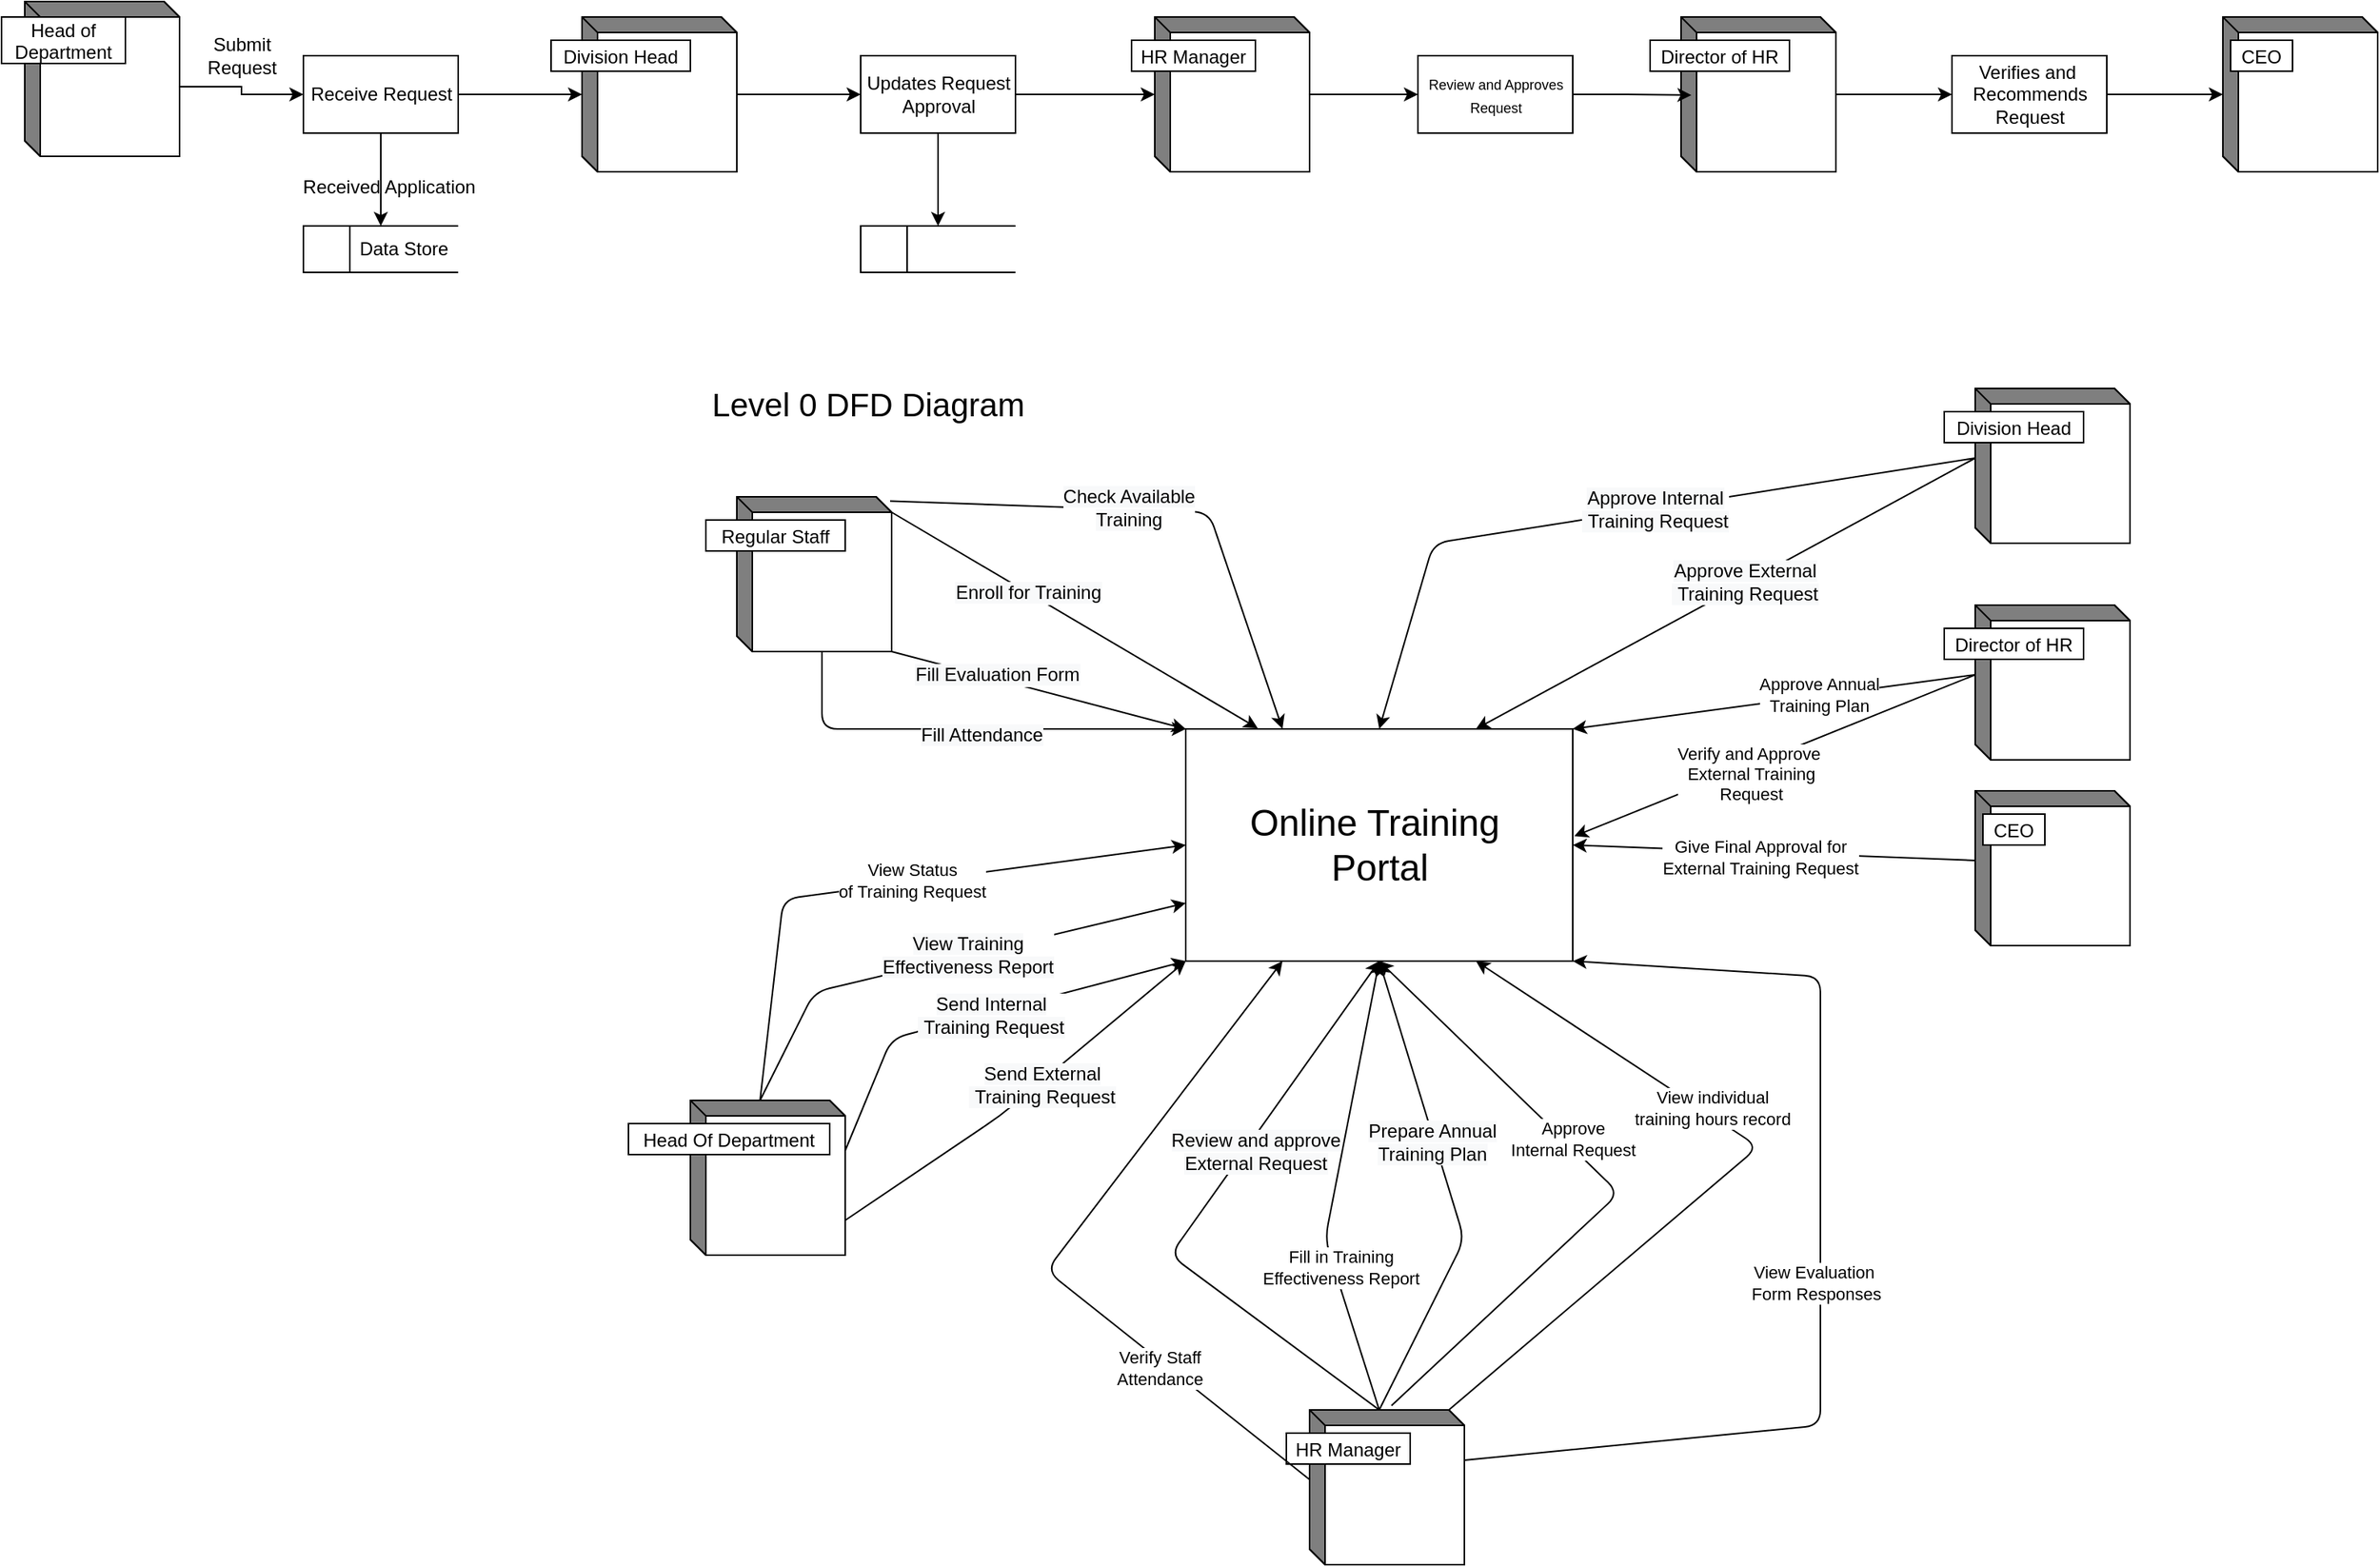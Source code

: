 <mxfile version="14.5.3" type="github">
  <diagram id="k6v7SNn6R5cbtLQKh57G" name="Page-1">
    <mxGraphModel dx="2523" dy="878" grid="1" gridSize="10" guides="1" tooltips="1" connect="1" arrows="1" fold="1" page="1" pageScale="1" pageWidth="850" pageHeight="1100" math="0" shadow="0">
      <root>
        <mxCell id="0" />
        <mxCell id="1" parent="0" />
        <mxCell id="owvocZtWML4od7lgdQ8R-1" value="" style="html=1;dashed=0;whitespace=wrap;shape=mxgraph.dfd.dataStoreID;align=left;spacingLeft=3;points=[[0,0],[0.5,0],[1,0],[0,0.5],[1,0.5],[0,1],[0.5,1],[1,1]];" vertex="1" parent="1">
          <mxGeometry x="110" y="415" width="100" height="30" as="geometry" />
        </mxCell>
        <mxCell id="owvocZtWML4od7lgdQ8R-15" style="edgeStyle=orthogonalEdgeStyle;rounded=0;orthogonalLoop=1;jettySize=auto;html=1;exitX=0;exitY=0;exitDx=100;exitDy=55;exitPerimeter=0;" edge="1" parent="1" source="owvocZtWML4od7lgdQ8R-2" target="owvocZtWML4od7lgdQ8R-4">
          <mxGeometry relative="1" as="geometry" />
        </mxCell>
        <mxCell id="owvocZtWML4od7lgdQ8R-2" value="" style="html=1;dashed=0;whitespace=wrap;shape=mxgraph.dfd.externalEntity" vertex="1" parent="1">
          <mxGeometry x="-70" y="270" width="100" height="100" as="geometry" />
        </mxCell>
        <mxCell id="owvocZtWML4od7lgdQ8R-3" value="Head of &#xa;Department" style="autosize=1;part=1;resizable=0;strokeColor=inherit;fillColor=inherit;gradientColor=inherit;" vertex="1" parent="owvocZtWML4od7lgdQ8R-2">
          <mxGeometry width="80" height="30" relative="1" as="geometry">
            <mxPoint x="-15" y="10" as="offset" />
          </mxGeometry>
        </mxCell>
        <mxCell id="owvocZtWML4od7lgdQ8R-16" style="edgeStyle=orthogonalEdgeStyle;rounded=0;orthogonalLoop=1;jettySize=auto;html=1;" edge="1" parent="1" source="owvocZtWML4od7lgdQ8R-4" target="owvocZtWML4od7lgdQ8R-5">
          <mxGeometry relative="1" as="geometry" />
        </mxCell>
        <mxCell id="owvocZtWML4od7lgdQ8R-27" style="edgeStyle=orthogonalEdgeStyle;rounded=0;orthogonalLoop=1;jettySize=auto;html=1;entryX=0.5;entryY=0;entryDx=0;entryDy=0;" edge="1" parent="1" source="owvocZtWML4od7lgdQ8R-4" target="owvocZtWML4od7lgdQ8R-1">
          <mxGeometry relative="1" as="geometry" />
        </mxCell>
        <mxCell id="owvocZtWML4od7lgdQ8R-4" value="Receive Request" style="html=1;dashed=0;whitespace=wrap;" vertex="1" parent="1">
          <mxGeometry x="110" y="305" width="100" height="50" as="geometry" />
        </mxCell>
        <mxCell id="owvocZtWML4od7lgdQ8R-18" style="edgeStyle=orthogonalEdgeStyle;rounded=0;orthogonalLoop=1;jettySize=auto;html=1;entryX=0;entryY=0.5;entryDx=0;entryDy=0;" edge="1" parent="1" source="owvocZtWML4od7lgdQ8R-5" target="owvocZtWML4od7lgdQ8R-13">
          <mxGeometry relative="1" as="geometry" />
        </mxCell>
        <mxCell id="owvocZtWML4od7lgdQ8R-5" value="" style="html=1;dashed=0;whitespace=wrap;shape=mxgraph.dfd.externalEntity" vertex="1" parent="1">
          <mxGeometry x="290" y="280" width="100" height="100" as="geometry" />
        </mxCell>
        <mxCell id="owvocZtWML4od7lgdQ8R-6" value="Division Head" style="autosize=1;part=1;resizable=0;strokeColor=inherit;fillColor=inherit;gradientColor=inherit;" vertex="1" parent="owvocZtWML4od7lgdQ8R-5">
          <mxGeometry width="90" height="20" relative="1" as="geometry">
            <mxPoint x="-20" y="15" as="offset" />
          </mxGeometry>
        </mxCell>
        <mxCell id="owvocZtWML4od7lgdQ8R-20" style="edgeStyle=orthogonalEdgeStyle;rounded=0;orthogonalLoop=1;jettySize=auto;html=1;entryX=0;entryY=0.5;entryDx=0;entryDy=0;" edge="1" parent="1" source="owvocZtWML4od7lgdQ8R-7" target="owvocZtWML4od7lgdQ8R-14">
          <mxGeometry relative="1" as="geometry" />
        </mxCell>
        <mxCell id="owvocZtWML4od7lgdQ8R-7" value="" style="html=1;dashed=0;whitespace=wrap;shape=mxgraph.dfd.externalEntity" vertex="1" parent="1">
          <mxGeometry x="660" y="280" width="100" height="100" as="geometry" />
        </mxCell>
        <mxCell id="owvocZtWML4od7lgdQ8R-8" value="HR Manager" style="autosize=1;part=1;resizable=0;strokeColor=inherit;fillColor=inherit;gradientColor=inherit;" vertex="1" parent="owvocZtWML4od7lgdQ8R-7">
          <mxGeometry width="80" height="20" relative="1" as="geometry">
            <mxPoint x="-15" y="15" as="offset" />
          </mxGeometry>
        </mxCell>
        <mxCell id="owvocZtWML4od7lgdQ8R-24" style="edgeStyle=orthogonalEdgeStyle;rounded=0;orthogonalLoop=1;jettySize=auto;html=1;entryX=0;entryY=0.5;entryDx=0;entryDy=0;" edge="1" parent="1" source="owvocZtWML4od7lgdQ8R-9" target="owvocZtWML4od7lgdQ8R-23">
          <mxGeometry relative="1" as="geometry" />
        </mxCell>
        <mxCell id="owvocZtWML4od7lgdQ8R-9" value="" style="html=1;dashed=0;whitespace=wrap;shape=mxgraph.dfd.externalEntity" vertex="1" parent="1">
          <mxGeometry x="1000" y="280" width="100" height="100" as="geometry" />
        </mxCell>
        <mxCell id="owvocZtWML4od7lgdQ8R-10" value="Director of HR" style="autosize=1;part=1;resizable=0;strokeColor=inherit;fillColor=inherit;gradientColor=inherit;" vertex="1" parent="owvocZtWML4od7lgdQ8R-9">
          <mxGeometry width="90" height="20" relative="1" as="geometry">
            <mxPoint x="-20" y="15" as="offset" />
          </mxGeometry>
        </mxCell>
        <mxCell id="owvocZtWML4od7lgdQ8R-11" value="" style="html=1;dashed=0;whitespace=wrap;shape=mxgraph.dfd.externalEntity" vertex="1" parent="1">
          <mxGeometry x="1350" y="280" width="100" height="100" as="geometry" />
        </mxCell>
        <mxCell id="owvocZtWML4od7lgdQ8R-12" value="CEO" style="autosize=1;part=1;resizable=0;strokeColor=inherit;fillColor=inherit;gradientColor=inherit;" vertex="1" parent="owvocZtWML4od7lgdQ8R-11">
          <mxGeometry width="40" height="20" relative="1" as="geometry">
            <mxPoint x="5" y="15" as="offset" />
          </mxGeometry>
        </mxCell>
        <mxCell id="owvocZtWML4od7lgdQ8R-19" style="edgeStyle=orthogonalEdgeStyle;rounded=0;orthogonalLoop=1;jettySize=auto;html=1;" edge="1" parent="1" source="owvocZtWML4od7lgdQ8R-13" target="owvocZtWML4od7lgdQ8R-7">
          <mxGeometry relative="1" as="geometry" />
        </mxCell>
        <mxCell id="owvocZtWML4od7lgdQ8R-29" style="edgeStyle=orthogonalEdgeStyle;rounded=0;orthogonalLoop=1;jettySize=auto;html=1;entryX=0.5;entryY=0;entryDx=0;entryDy=0;" edge="1" parent="1" source="owvocZtWML4od7lgdQ8R-13" target="owvocZtWML4od7lgdQ8R-28">
          <mxGeometry relative="1" as="geometry" />
        </mxCell>
        <mxCell id="owvocZtWML4od7lgdQ8R-13" value="Updates Request &lt;br&gt;Approval" style="html=1;dashed=0;whitespace=wrap;" vertex="1" parent="1">
          <mxGeometry x="470" y="305" width="100" height="50" as="geometry" />
        </mxCell>
        <mxCell id="owvocZtWML4od7lgdQ8R-21" style="edgeStyle=orthogonalEdgeStyle;rounded=0;orthogonalLoop=1;jettySize=auto;html=1;entryX=0.067;entryY=0.505;entryDx=0;entryDy=0;entryPerimeter=0;" edge="1" parent="1" source="owvocZtWML4od7lgdQ8R-14" target="owvocZtWML4od7lgdQ8R-9">
          <mxGeometry relative="1" as="geometry" />
        </mxCell>
        <mxCell id="owvocZtWML4od7lgdQ8R-14" value="&lt;font style=&quot;font-size: 9px&quot;&gt;Review and Approves&lt;br&gt;Request&lt;/font&gt;" style="html=1;dashed=0;whitespace=wrap;" vertex="1" parent="1">
          <mxGeometry x="830" y="305" width="100" height="50" as="geometry" />
        </mxCell>
        <mxCell id="owvocZtWML4od7lgdQ8R-17" value="Submit&lt;br&gt;Request" style="text;html=1;align=center;verticalAlign=middle;resizable=0;points=[];autosize=1;" vertex="1" parent="1">
          <mxGeometry x="40" y="290" width="60" height="30" as="geometry" />
        </mxCell>
        <mxCell id="owvocZtWML4od7lgdQ8R-25" style="edgeStyle=orthogonalEdgeStyle;rounded=0;orthogonalLoop=1;jettySize=auto;html=1;" edge="1" parent="1" source="owvocZtWML4od7lgdQ8R-23" target="owvocZtWML4od7lgdQ8R-11">
          <mxGeometry relative="1" as="geometry" />
        </mxCell>
        <mxCell id="owvocZtWML4od7lgdQ8R-23" value="Verifies and&amp;nbsp;&lt;br&gt;Recommends&lt;br&gt;Request" style="html=1;dashed=0;whitespace=wrap;" vertex="1" parent="1">
          <mxGeometry x="1175" y="305" width="100" height="50" as="geometry" />
        </mxCell>
        <mxCell id="owvocZtWML4od7lgdQ8R-26" value="Data Store" style="text;html=1;strokeColor=none;fillColor=none;align=center;verticalAlign=middle;whiteSpace=wrap;rounded=0;" vertex="1" parent="1">
          <mxGeometry x="140" y="420" width="70" height="20" as="geometry" />
        </mxCell>
        <mxCell id="owvocZtWML4od7lgdQ8R-28" value="" style="html=1;dashed=0;whitespace=wrap;shape=mxgraph.dfd.dataStoreID;align=left;spacingLeft=3;points=[[0,0],[0.5,0],[1,0],[0,0.5],[1,0.5],[0,1],[0.5,1],[1,1]];" vertex="1" parent="1">
          <mxGeometry x="470" y="415" width="100" height="30" as="geometry" />
        </mxCell>
        <mxCell id="owvocZtWML4od7lgdQ8R-30" value="Received Application" style="text;html=1;align=center;verticalAlign=middle;resizable=0;points=[];autosize=1;" vertex="1" parent="1">
          <mxGeometry x="100" y="380" width="130" height="20" as="geometry" />
        </mxCell>
        <mxCell id="owvocZtWML4od7lgdQ8R-31" value="" style="html=1;dashed=0;whitespace=wrap;shape=mxgraph.dfd.externalEntity" vertex="1" parent="1">
          <mxGeometry x="390" y="590" width="100" height="100" as="geometry" />
        </mxCell>
        <mxCell id="owvocZtWML4od7lgdQ8R-32" value="Regular Staff" style="autosize=1;part=1;resizable=0;strokeColor=inherit;fillColor=inherit;gradientColor=inherit;" vertex="1" parent="owvocZtWML4od7lgdQ8R-31">
          <mxGeometry width="90" height="20" relative="1" as="geometry">
            <mxPoint x="-20" y="15" as="offset" />
          </mxGeometry>
        </mxCell>
        <mxCell id="owvocZtWML4od7lgdQ8R-33" value="&lt;font style=&quot;font-size: 24px&quot;&gt;Online Training&amp;nbsp;&lt;br&gt;Portal&lt;/font&gt;" style="html=1;dashed=0;whitespace=wrap;" vertex="1" parent="1">
          <mxGeometry x="680" y="740" width="250" height="150" as="geometry" />
        </mxCell>
        <mxCell id="owvocZtWML4od7lgdQ8R-34" value="" style="html=1;dashed=0;whitespace=wrap;shape=mxgraph.dfd.externalEntity" vertex="1" parent="1">
          <mxGeometry x="760" y="1180" width="100" height="100" as="geometry" />
        </mxCell>
        <mxCell id="owvocZtWML4od7lgdQ8R-35" value="HR Manager" style="autosize=1;part=1;resizable=0;strokeColor=inherit;fillColor=inherit;gradientColor=inherit;" vertex="1" parent="owvocZtWML4od7lgdQ8R-34">
          <mxGeometry width="80" height="20" relative="1" as="geometry">
            <mxPoint x="-15" y="15" as="offset" />
          </mxGeometry>
        </mxCell>
        <mxCell id="owvocZtWML4od7lgdQ8R-36" value="" style="html=1;dashed=0;whitespace=wrap;shape=mxgraph.dfd.externalEntity" vertex="1" parent="1">
          <mxGeometry x="360" y="980" width="100" height="100" as="geometry" />
        </mxCell>
        <mxCell id="owvocZtWML4od7lgdQ8R-37" value="Head Of Department" style="autosize=1;part=1;resizable=0;strokeColor=inherit;fillColor=inherit;gradientColor=inherit;" vertex="1" parent="owvocZtWML4od7lgdQ8R-36">
          <mxGeometry width="130" height="20" relative="1" as="geometry">
            <mxPoint x="-40" y="15" as="offset" />
          </mxGeometry>
        </mxCell>
        <mxCell id="owvocZtWML4od7lgdQ8R-38" value="" style="html=1;dashed=0;whitespace=wrap;shape=mxgraph.dfd.externalEntity" vertex="1" parent="1">
          <mxGeometry x="1190" y="520" width="100" height="100" as="geometry" />
        </mxCell>
        <mxCell id="owvocZtWML4od7lgdQ8R-39" value="Division Head" style="autosize=1;part=1;resizable=0;strokeColor=inherit;fillColor=inherit;gradientColor=inherit;" vertex="1" parent="owvocZtWML4od7lgdQ8R-38">
          <mxGeometry width="90" height="20" relative="1" as="geometry">
            <mxPoint x="-20" y="15" as="offset" />
          </mxGeometry>
        </mxCell>
        <mxCell id="owvocZtWML4od7lgdQ8R-41" value="" style="html=1;dashed=0;whitespace=wrap;shape=mxgraph.dfd.externalEntity" vertex="1" parent="1">
          <mxGeometry x="1190" y="660" width="100" height="100" as="geometry" />
        </mxCell>
        <mxCell id="owvocZtWML4od7lgdQ8R-42" value="Director of HR" style="autosize=1;part=1;resizable=0;strokeColor=inherit;fillColor=inherit;gradientColor=inherit;" vertex="1" parent="owvocZtWML4od7lgdQ8R-41">
          <mxGeometry width="90" height="20" relative="1" as="geometry">
            <mxPoint x="-20" y="15" as="offset" />
          </mxGeometry>
        </mxCell>
        <mxCell id="owvocZtWML4od7lgdQ8R-43" value="" style="html=1;dashed=0;whitespace=wrap;shape=mxgraph.dfd.externalEntity" vertex="1" parent="1">
          <mxGeometry x="1190" y="780" width="100" height="100" as="geometry" />
        </mxCell>
        <mxCell id="owvocZtWML4od7lgdQ8R-44" value="CEO" style="autosize=1;part=1;resizable=0;strokeColor=inherit;fillColor=inherit;gradientColor=inherit;" vertex="1" parent="owvocZtWML4od7lgdQ8R-43">
          <mxGeometry width="40" height="20" relative="1" as="geometry">
            <mxPoint x="5" y="15" as="offset" />
          </mxGeometry>
        </mxCell>
        <mxCell id="owvocZtWML4od7lgdQ8R-48" value="" style="endArrow=classic;html=1;exitX=0;exitY=0;exitDx=100;exitDy=10;exitPerimeter=0;entryX=0.186;entryY=-0.003;entryDx=0;entryDy=0;entryPerimeter=0;" edge="1" parent="1" source="owvocZtWML4od7lgdQ8R-31" target="owvocZtWML4od7lgdQ8R-33">
          <mxGeometry width="50" height="50" relative="1" as="geometry">
            <mxPoint x="590" y="710" as="sourcePoint" />
            <mxPoint x="640" y="660" as="targetPoint" />
          </mxGeometry>
        </mxCell>
        <mxCell id="owvocZtWML4od7lgdQ8R-118" value="&lt;span style=&quot;font-size: 12px ; background-color: rgb(248 , 249 , 250)&quot;&gt;Enroll for Training&lt;/span&gt;" style="edgeLabel;html=1;align=center;verticalAlign=middle;resizable=0;points=[];" vertex="1" connectable="0" parent="owvocZtWML4od7lgdQ8R-48">
          <mxGeometry x="-0.256" relative="1" as="geometry">
            <mxPoint as="offset" />
          </mxGeometry>
        </mxCell>
        <mxCell id="owvocZtWML4od7lgdQ8R-49" value="" style="endArrow=classic;html=1;entryX=0;entryY=0;entryDx=0;entryDy=0;exitX=1;exitY=1;exitDx=0;exitDy=0;exitPerimeter=0;" edge="1" parent="1" source="owvocZtWML4od7lgdQ8R-31" target="owvocZtWML4od7lgdQ8R-33">
          <mxGeometry width="50" height="50" relative="1" as="geometry">
            <mxPoint x="490" y="680" as="sourcePoint" />
            <mxPoint x="610" y="800" as="targetPoint" />
          </mxGeometry>
        </mxCell>
        <mxCell id="owvocZtWML4od7lgdQ8R-119" value="&lt;span style=&quot;font-size: 12px ; background-color: rgb(248 , 249 , 250)&quot;&gt;Fill Evaluation Form&lt;/span&gt;" style="edgeLabel;html=1;align=center;verticalAlign=middle;resizable=0;points=[];" vertex="1" connectable="0" parent="owvocZtWML4od7lgdQ8R-49">
          <mxGeometry x="-0.292" y="3" relative="1" as="geometry">
            <mxPoint as="offset" />
          </mxGeometry>
        </mxCell>
        <mxCell id="owvocZtWML4od7lgdQ8R-50" value="" style="endArrow=classic;html=1;exitX=0.99;exitY=0.027;exitDx=0;exitDy=0;exitPerimeter=0;entryX=0.25;entryY=0;entryDx=0;entryDy=0;" edge="1" parent="1" source="owvocZtWML4od7lgdQ8R-31" target="owvocZtWML4od7lgdQ8R-33">
          <mxGeometry width="50" height="50" relative="1" as="geometry">
            <mxPoint x="730" y="670" as="sourcePoint" />
            <mxPoint x="780" y="620" as="targetPoint" />
            <Array as="points">
              <mxPoint x="695" y="600" />
            </Array>
          </mxGeometry>
        </mxCell>
        <mxCell id="owvocZtWML4od7lgdQ8R-117" value="&lt;span style=&quot;font-size: 12px ; background-color: rgb(248 , 249 , 250)&quot;&gt;Check Available &lt;br&gt;Training&lt;/span&gt;" style="edgeLabel;html=1;align=center;verticalAlign=middle;resizable=0;points=[];" vertex="1" connectable="0" parent="owvocZtWML4od7lgdQ8R-50">
          <mxGeometry x="-0.13" y="1" relative="1" as="geometry">
            <mxPoint as="offset" />
          </mxGeometry>
        </mxCell>
        <mxCell id="owvocZtWML4od7lgdQ8R-56" value="" style="endArrow=classic;html=1;exitX=0;exitY=0;exitDx=55;exitDy=100;exitPerimeter=0;entryX=0;entryY=0;entryDx=0;entryDy=0;" edge="1" parent="1" source="owvocZtWML4od7lgdQ8R-31" target="owvocZtWML4od7lgdQ8R-33">
          <mxGeometry width="50" height="50" relative="1" as="geometry">
            <mxPoint x="530" y="770" as="sourcePoint" />
            <mxPoint x="580" y="720" as="targetPoint" />
            <Array as="points">
              <mxPoint x="445" y="740" />
            </Array>
          </mxGeometry>
        </mxCell>
        <mxCell id="owvocZtWML4od7lgdQ8R-120" value="&lt;span style=&quot;font-size: 12px ; background-color: rgb(248 , 249 , 250)&quot;&gt;Fill Attendance&lt;/span&gt;" style="edgeLabel;html=1;align=center;verticalAlign=middle;resizable=0;points=[];" vertex="1" connectable="0" parent="owvocZtWML4od7lgdQ8R-56">
          <mxGeometry x="0.074" y="-4" relative="1" as="geometry">
            <mxPoint as="offset" />
          </mxGeometry>
        </mxCell>
        <mxCell id="owvocZtWML4od7lgdQ8R-63" value="" style="endArrow=classic;html=1;exitX=0;exitY=0;exitDx=100;exitDy=32.5;exitPerimeter=0;entryX=0;entryY=1;entryDx=0;entryDy=0;" edge="1" parent="1" source="owvocZtWML4od7lgdQ8R-36" target="owvocZtWML4od7lgdQ8R-33">
          <mxGeometry width="50" height="50" relative="1" as="geometry">
            <mxPoint x="510" y="850" as="sourcePoint" />
            <mxPoint x="560" y="800" as="targetPoint" />
            <Array as="points">
              <mxPoint x="490" y="940" />
            </Array>
          </mxGeometry>
        </mxCell>
        <mxCell id="owvocZtWML4od7lgdQ8R-113" value="&lt;font style=&quot;font-size: 12px&quot;&gt;&lt;span style=&quot;background-color: rgb(248 , 249 , 250)&quot;&gt;Send Internal&lt;/span&gt;&lt;br style=&quot;background-color: rgb(248 , 249 , 250)&quot;&gt;&lt;span style=&quot;background-color: rgb(248 , 249 , 250)&quot;&gt;&amp;nbsp;Training Request&lt;/span&gt;&lt;/font&gt;" style="edgeLabel;html=1;align=center;verticalAlign=middle;resizable=0;points=[];" vertex="1" connectable="0" parent="owvocZtWML4od7lgdQ8R-63">
          <mxGeometry x="0.045" y="-1" relative="1" as="geometry">
            <mxPoint x="1" as="offset" />
          </mxGeometry>
        </mxCell>
        <mxCell id="owvocZtWML4od7lgdQ8R-64" value="" style="endArrow=classic;html=1;exitX=0;exitY=0;exitDx=100;exitDy=77.5;exitPerimeter=0;entryX=0;entryY=1;entryDx=0;entryDy=0;" edge="1" parent="1" source="owvocZtWML4od7lgdQ8R-36" target="owvocZtWML4od7lgdQ8R-33">
          <mxGeometry width="50" height="50" relative="1" as="geometry">
            <mxPoint x="550" y="910" as="sourcePoint" />
            <mxPoint x="600" y="860" as="targetPoint" />
            <Array as="points">
              <mxPoint x="560" y="990" />
            </Array>
          </mxGeometry>
        </mxCell>
        <mxCell id="owvocZtWML4od7lgdQ8R-114" value="&lt;span style=&quot;font-size: 12px ; background-color: rgb(248 , 249 , 250)&quot;&gt;Send External&lt;/span&gt;&lt;br style=&quot;font-size: 12px ; background-color: rgb(248 , 249 , 250)&quot;&gt;&lt;span style=&quot;font-size: 12px ; background-color: rgb(248 , 249 , 250)&quot;&gt;&amp;nbsp;Training Request&lt;/span&gt;" style="edgeLabel;html=1;align=center;verticalAlign=middle;resizable=0;points=[];" vertex="1" connectable="0" parent="owvocZtWML4od7lgdQ8R-64">
          <mxGeometry x="0.118" y="-1" relative="1" as="geometry">
            <mxPoint y="1" as="offset" />
          </mxGeometry>
        </mxCell>
        <mxCell id="owvocZtWML4od7lgdQ8R-70" value="" style="endArrow=classic;html=1;entryX=1;entryY=0.5;entryDx=0;entryDy=0;exitX=0;exitY=0;exitDx=0;exitDy=45;exitPerimeter=0;" edge="1" parent="1" source="owvocZtWML4od7lgdQ8R-43" target="owvocZtWML4od7lgdQ8R-33">
          <mxGeometry width="50" height="50" relative="1" as="geometry">
            <mxPoint x="1070" y="1060" as="sourcePoint" />
            <mxPoint x="1120" y="1010" as="targetPoint" />
          </mxGeometry>
        </mxCell>
        <mxCell id="owvocZtWML4od7lgdQ8R-84" value="Give Final Approval for &lt;br&gt;External Training Request" style="edgeLabel;html=1;align=center;verticalAlign=middle;resizable=0;points=[];" vertex="1" connectable="0" parent="owvocZtWML4od7lgdQ8R-70">
          <mxGeometry x="0.073" y="3" relative="1" as="geometry">
            <mxPoint as="offset" />
          </mxGeometry>
        </mxCell>
        <mxCell id="owvocZtWML4od7lgdQ8R-85" value="" style="endArrow=classic;html=1;entryX=1;entryY=0;entryDx=0;entryDy=0;exitX=0;exitY=0;exitDx=0;exitDy=45;exitPerimeter=0;" edge="1" parent="1" source="owvocZtWML4od7lgdQ8R-41" target="owvocZtWML4od7lgdQ8R-33">
          <mxGeometry width="50" height="50" relative="1" as="geometry">
            <mxPoint x="1090" y="860" as="sourcePoint" />
            <mxPoint x="1140" y="810" as="targetPoint" />
          </mxGeometry>
        </mxCell>
        <mxCell id="owvocZtWML4od7lgdQ8R-88" value="Approve Annual &lt;br&gt;Training Plan" style="edgeLabel;html=1;align=center;verticalAlign=middle;resizable=0;points=[];" vertex="1" connectable="0" parent="owvocZtWML4od7lgdQ8R-85">
          <mxGeometry x="-0.224" y="-1" relative="1" as="geometry">
            <mxPoint as="offset" />
          </mxGeometry>
        </mxCell>
        <mxCell id="owvocZtWML4od7lgdQ8R-92" value="" style="endArrow=classic;html=1;entryX=1.004;entryY=0.462;entryDx=0;entryDy=0;exitX=0;exitY=0;exitDx=0;exitDy=45;exitPerimeter=0;entryPerimeter=0;" edge="1" parent="1" source="owvocZtWML4od7lgdQ8R-41" target="owvocZtWML4od7lgdQ8R-33">
          <mxGeometry width="50" height="50" relative="1" as="geometry">
            <mxPoint x="1080" y="895" as="sourcePoint" />
            <mxPoint x="1130" y="845" as="targetPoint" />
          </mxGeometry>
        </mxCell>
        <mxCell id="owvocZtWML4od7lgdQ8R-93" value="Verify and Approve&amp;nbsp;&lt;br&gt;External Training&lt;br&gt;Request" style="edgeLabel;html=1;align=center;verticalAlign=middle;resizable=0;points=[];" vertex="1" connectable="0" parent="owvocZtWML4od7lgdQ8R-92">
          <mxGeometry x="0.125" y="5" relative="1" as="geometry">
            <mxPoint x="-1" as="offset" />
          </mxGeometry>
        </mxCell>
        <mxCell id="owvocZtWML4od7lgdQ8R-94" value="" style="endArrow=classic;html=1;entryX=0.75;entryY=1;entryDx=0;entryDy=0;exitX=0;exitY=0;exitDx=90;exitDy=0;exitPerimeter=0;" edge="1" parent="1" source="owvocZtWML4od7lgdQ8R-34" target="owvocZtWML4od7lgdQ8R-33">
          <mxGeometry width="50" height="50" relative="1" as="geometry">
            <mxPoint x="1079" y="1392.857" as="sourcePoint" />
            <mxPoint x="1130" y="1080" as="targetPoint" />
            <Array as="points">
              <mxPoint x="1050" y="1010" />
            </Array>
          </mxGeometry>
        </mxCell>
        <mxCell id="owvocZtWML4od7lgdQ8R-95" value="View individual &lt;br&gt;training hours record" style="edgeLabel;html=1;align=center;verticalAlign=middle;resizable=0;points=[];" vertex="1" connectable="0" parent="owvocZtWML4od7lgdQ8R-94">
          <mxGeometry x="0.253" y="-4" relative="1" as="geometry">
            <mxPoint as="offset" />
          </mxGeometry>
        </mxCell>
        <mxCell id="owvocZtWML4od7lgdQ8R-97" value="" style="endArrow=classic;html=1;exitX=0;exitY=0;exitDx=45;exitDy=0;exitPerimeter=0;entryX=0.5;entryY=1;entryDx=0;entryDy=0;" edge="1" parent="1" source="owvocZtWML4od7lgdQ8R-34" target="owvocZtWML4od7lgdQ8R-33">
          <mxGeometry width="50" height="50" relative="1" as="geometry">
            <mxPoint x="290" y="1200" as="sourcePoint" />
            <mxPoint x="341" y="980" as="targetPoint" />
            <Array as="points">
              <mxPoint x="670" y="1080" />
            </Array>
          </mxGeometry>
        </mxCell>
        <mxCell id="owvocZtWML4od7lgdQ8R-98" value="&lt;span style=&quot;font-size: 12px ; background-color: rgb(248 , 249 , 250)&quot;&gt;Review and approve &lt;br&gt;External Request&lt;/span&gt;" style="edgeLabel;html=1;align=center;verticalAlign=middle;resizable=0;points=[];" vertex="1" connectable="0" parent="owvocZtWML4od7lgdQ8R-97">
          <mxGeometry x="0.27" y="-6" relative="1" as="geometry">
            <mxPoint as="offset" />
          </mxGeometry>
        </mxCell>
        <mxCell id="owvocZtWML4od7lgdQ8R-99" value="" style="endArrow=classic;html=1;exitX=0.529;exitY=-0.028;exitDx=0;exitDy=0;exitPerimeter=0;entryX=0.5;entryY=1;entryDx=0;entryDy=0;" edge="1" parent="1" source="owvocZtWML4od7lgdQ8R-34" target="owvocZtWML4od7lgdQ8R-33">
          <mxGeometry width="50" height="50" relative="1" as="geometry">
            <mxPoint x="700" y="1140" as="sourcePoint" />
            <mxPoint x="751" y="970" as="targetPoint" />
            <Array as="points">
              <mxPoint x="960" y="1040" />
            </Array>
          </mxGeometry>
        </mxCell>
        <mxCell id="owvocZtWML4od7lgdQ8R-100" value="Approve &lt;br&gt;Internal Request" style="edgeLabel;html=1;align=center;verticalAlign=middle;resizable=0;points=[];" vertex="1" connectable="0" parent="owvocZtWML4od7lgdQ8R-99">
          <mxGeometry x="0.187" y="-4" relative="1" as="geometry">
            <mxPoint as="offset" />
          </mxGeometry>
        </mxCell>
        <mxCell id="owvocZtWML4od7lgdQ8R-101" value="" style="endArrow=classic;html=1;exitX=0;exitY=0;exitDx=45;exitDy=0;exitPerimeter=0;entryX=0.5;entryY=1;entryDx=0;entryDy=0;" edge="1" parent="1" source="owvocZtWML4od7lgdQ8R-34" target="owvocZtWML4od7lgdQ8R-33">
          <mxGeometry width="50" height="50" relative="1" as="geometry">
            <mxPoint x="550" y="1150" as="sourcePoint" />
            <mxPoint x="610" y="970" as="targetPoint" />
            <Array as="points">
              <mxPoint x="860" y="1070" />
            </Array>
          </mxGeometry>
        </mxCell>
        <mxCell id="owvocZtWML4od7lgdQ8R-102" value="&lt;span style=&quot;font-size: 12px ; background-color: rgb(248 , 249 , 250)&quot;&gt;Prepare Annual &lt;br&gt;Training Plan&lt;/span&gt;" style="edgeLabel;html=1;align=center;verticalAlign=middle;resizable=0;points=[];" vertex="1" connectable="0" parent="owvocZtWML4od7lgdQ8R-101">
          <mxGeometry x="0.223" y="2" relative="1" as="geometry">
            <mxPoint y="1" as="offset" />
          </mxGeometry>
        </mxCell>
        <mxCell id="owvocZtWML4od7lgdQ8R-103" value="" style="endArrow=classic;html=1;exitX=0;exitY=0;exitDx=45;exitDy=0;exitPerimeter=0;entryX=0.5;entryY=1;entryDx=0;entryDy=0;" edge="1" parent="1" source="owvocZtWML4od7lgdQ8R-34" target="owvocZtWML4od7lgdQ8R-33">
          <mxGeometry width="50" height="50" relative="1" as="geometry">
            <mxPoint x="490" y="1060" as="sourcePoint" />
            <mxPoint x="420" y="950" as="targetPoint" />
            <Array as="points">
              <mxPoint x="770" y="1070" />
            </Array>
          </mxGeometry>
        </mxCell>
        <mxCell id="owvocZtWML4od7lgdQ8R-105" value="Fill in Training &lt;br&gt;Effectiveness Report" style="edgeLabel;html=1;align=center;verticalAlign=middle;resizable=0;points=[];" vertex="1" connectable="0" parent="owvocZtWML4od7lgdQ8R-103">
          <mxGeometry x="-0.361" y="-5" relative="1" as="geometry">
            <mxPoint x="-1" as="offset" />
          </mxGeometry>
        </mxCell>
        <mxCell id="owvocZtWML4od7lgdQ8R-106" value="" style="endArrow=classic;html=1;exitX=0;exitY=0;exitDx=0;exitDy=45;exitPerimeter=0;entryX=0.75;entryY=0;entryDx=0;entryDy=0;" edge="1" parent="1" source="owvocZtWML4od7lgdQ8R-38" target="owvocZtWML4od7lgdQ8R-33">
          <mxGeometry width="50" height="50" relative="1" as="geometry">
            <mxPoint x="1050" y="680" as="sourcePoint" />
            <mxPoint x="1100" y="630" as="targetPoint" />
          </mxGeometry>
        </mxCell>
        <mxCell id="owvocZtWML4od7lgdQ8R-108" value="&lt;span style=&quot;font-size: 12px ; background-color: rgb(248 , 249 , 250)&quot;&gt;Approve&amp;nbsp;External&lt;/span&gt;&lt;br style=&quot;font-size: 12px ; background-color: rgb(248 , 249 , 250)&quot;&gt;&lt;span style=&quot;font-size: 12px ; background-color: rgb(248 , 249 , 250)&quot;&gt;&amp;nbsp;Training Request&lt;/span&gt;" style="edgeLabel;html=1;align=center;verticalAlign=middle;resizable=0;points=[];" vertex="1" connectable="0" parent="owvocZtWML4od7lgdQ8R-106">
          <mxGeometry x="-0.079" y="-1" relative="1" as="geometry">
            <mxPoint as="offset" />
          </mxGeometry>
        </mxCell>
        <mxCell id="owvocZtWML4od7lgdQ8R-109" value="" style="endArrow=classic;html=1;exitX=0;exitY=0;exitDx=0;exitDy=45;exitPerimeter=0;entryX=0.5;entryY=0;entryDx=0;entryDy=0;" edge="1" parent="1" source="owvocZtWML4od7lgdQ8R-38" target="owvocZtWML4od7lgdQ8R-33">
          <mxGeometry width="50" height="50" relative="1" as="geometry">
            <mxPoint x="1020" y="650" as="sourcePoint" />
            <mxPoint x="1070" y="600" as="targetPoint" />
            <Array as="points">
              <mxPoint x="840" y="620" />
            </Array>
          </mxGeometry>
        </mxCell>
        <mxCell id="owvocZtWML4od7lgdQ8R-110" value="&lt;span style=&quot;font-size: 12px ; background-color: rgb(248 , 249 , 250)&quot;&gt;Approve&amp;nbsp;Internal&lt;/span&gt;&lt;br style=&quot;font-size: 12px ; background-color: rgb(248 , 249 , 250)&quot;&gt;&lt;span style=&quot;font-size: 12px ; background-color: rgb(248 , 249 , 250)&quot;&gt;&amp;nbsp;Training Request&lt;/span&gt;" style="edgeLabel;html=1;align=center;verticalAlign=middle;resizable=0;points=[];" vertex="1" connectable="0" parent="owvocZtWML4od7lgdQ8R-109">
          <mxGeometry x="-0.125" relative="1" as="geometry">
            <mxPoint as="offset" />
          </mxGeometry>
        </mxCell>
        <mxCell id="owvocZtWML4od7lgdQ8R-111" value="" style="endArrow=classic;html=1;entryX=0;entryY=0.75;entryDx=0;entryDy=0;exitX=0;exitY=0;exitDx=45;exitDy=0;exitPerimeter=0;" edge="1" parent="1" source="owvocZtWML4od7lgdQ8R-36" target="owvocZtWML4od7lgdQ8R-33">
          <mxGeometry width="50" height="50" relative="1" as="geometry">
            <mxPoint x="320" y="1010" as="sourcePoint" />
            <mxPoint x="370" y="810" as="targetPoint" />
            <Array as="points">
              <mxPoint x="440" y="910" />
            </Array>
          </mxGeometry>
        </mxCell>
        <mxCell id="owvocZtWML4od7lgdQ8R-112" value="&lt;span style=&quot;font-size: 12px ; background-color: rgb(248 , 249 , 250)&quot;&gt;View Training &lt;br&gt;Effectiveness Report&lt;/span&gt;" style="edgeLabel;html=1;align=center;verticalAlign=middle;resizable=0;points=[];" vertex="1" connectable="0" parent="owvocZtWML4od7lgdQ8R-111">
          <mxGeometry x="0.108" y="1" relative="1" as="geometry">
            <mxPoint as="offset" />
          </mxGeometry>
        </mxCell>
        <mxCell id="owvocZtWML4od7lgdQ8R-115" value="" style="endArrow=classic;html=1;exitX=0;exitY=0;exitDx=45;exitDy=0;exitPerimeter=0;entryX=0;entryY=0.5;entryDx=0;entryDy=0;" edge="1" parent="1" source="owvocZtWML4od7lgdQ8R-36" target="owvocZtWML4od7lgdQ8R-33">
          <mxGeometry width="50" height="50" relative="1" as="geometry">
            <mxPoint x="385" y="910" as="sourcePoint" />
            <mxPoint x="435" y="860" as="targetPoint" />
            <Array as="points">
              <mxPoint x="420" y="850" />
            </Array>
          </mxGeometry>
        </mxCell>
        <mxCell id="owvocZtWML4od7lgdQ8R-116" value="View Status&lt;br&gt;of Training Request" style="edgeLabel;html=1;align=center;verticalAlign=middle;resizable=0;points=[];" vertex="1" connectable="0" parent="owvocZtWML4od7lgdQ8R-115">
          <mxGeometry x="0.092" y="1" relative="1" as="geometry">
            <mxPoint as="offset" />
          </mxGeometry>
        </mxCell>
        <mxCell id="owvocZtWML4od7lgdQ8R-122" value="" style="endArrow=classic;html=1;exitX=0;exitY=0;exitDx=100;exitDy=32.5;exitPerimeter=0;entryX=1;entryY=1;entryDx=0;entryDy=0;" edge="1" parent="1" source="owvocZtWML4od7lgdQ8R-34" target="owvocZtWML4od7lgdQ8R-33">
          <mxGeometry width="50" height="50" relative="1" as="geometry">
            <mxPoint x="960" y="1200" as="sourcePoint" />
            <mxPoint x="1010" y="1150" as="targetPoint" />
            <Array as="points">
              <mxPoint x="1090" y="1190" />
              <mxPoint x="1090" y="900" />
            </Array>
          </mxGeometry>
        </mxCell>
        <mxCell id="owvocZtWML4od7lgdQ8R-123" value="View Evaluation&amp;nbsp;&lt;br&gt;Form Responses" style="edgeLabel;html=1;align=center;verticalAlign=middle;resizable=0;points=[];" vertex="1" connectable="0" parent="owvocZtWML4od7lgdQ8R-122">
          <mxGeometry x="-0.052" y="3" relative="1" as="geometry">
            <mxPoint as="offset" />
          </mxGeometry>
        </mxCell>
        <mxCell id="owvocZtWML4od7lgdQ8R-124" value="" style="endArrow=classic;html=1;entryX=0.25;entryY=1;entryDx=0;entryDy=0;exitX=0;exitY=0;exitDx=0;exitDy=45;exitPerimeter=0;" edge="1" parent="1" source="owvocZtWML4od7lgdQ8R-34" target="owvocZtWML4od7lgdQ8R-33">
          <mxGeometry width="50" height="50" relative="1" as="geometry">
            <mxPoint x="630" y="1220" as="sourcePoint" />
            <mxPoint x="680" y="1170" as="targetPoint" />
            <Array as="points">
              <mxPoint x="590" y="1090" />
            </Array>
          </mxGeometry>
        </mxCell>
        <mxCell id="owvocZtWML4od7lgdQ8R-125" value="Verify Staff&lt;br&gt;Attendance" style="edgeLabel;html=1;align=center;verticalAlign=middle;resizable=0;points=[];" vertex="1" connectable="0" parent="owvocZtWML4od7lgdQ8R-124">
          <mxGeometry x="-0.481" y="4" relative="1" as="geometry">
            <mxPoint as="offset" />
          </mxGeometry>
        </mxCell>
        <mxCell id="owvocZtWML4od7lgdQ8R-126" value="&lt;font style=&quot;font-size: 21px&quot;&gt;Level 0 DFD Diagram&lt;/font&gt;" style="text;html=1;strokeColor=none;fillColor=none;align=center;verticalAlign=middle;whiteSpace=wrap;rounded=0;" vertex="1" parent="1">
          <mxGeometry x="360" y="520" width="230" height="20" as="geometry" />
        </mxCell>
      </root>
    </mxGraphModel>
  </diagram>
</mxfile>
